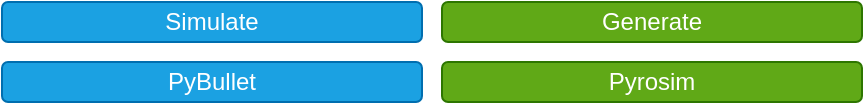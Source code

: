 <mxfile version="20.7.4" type="device"><diagram id="jjURS9pZPxtHG95I7Q-H" name="Page-1"><mxGraphModel dx="454" dy="346" grid="1" gridSize="10" guides="1" tooltips="1" connect="1" arrows="1" fold="1" page="1" pageScale="1" pageWidth="827" pageHeight="1169" math="0" shadow="0"><root><mxCell id="0"/><mxCell id="1" parent="0"/><mxCell id="woBdKX_i1zVu8GXdfb_8-1" value="Simulate" style="rounded=1;whiteSpace=wrap;html=1;fillColor=#1ba1e2;strokeColor=#006EAF;fontColor=#ffffff;" vertex="1" parent="1"><mxGeometry x="100" y="110" width="210" height="20" as="geometry"/></mxCell><mxCell id="woBdKX_i1zVu8GXdfb_8-2" value="Generate" style="rounded=1;whiteSpace=wrap;html=1;fillColor=#60a917;strokeColor=#2D7600;fontColor=#ffffff;" vertex="1" parent="1"><mxGeometry x="320" y="110" width="210" height="20" as="geometry"/></mxCell><mxCell id="woBdKX_i1zVu8GXdfb_8-5" value="PyBullet" style="rounded=1;whiteSpace=wrap;html=1;fillColor=#1ba1e2;strokeColor=#006EAF;fontColor=#ffffff;" vertex="1" parent="1"><mxGeometry x="100" y="140" width="210" height="20" as="geometry"/></mxCell><mxCell id="woBdKX_i1zVu8GXdfb_8-6" value="Pyrosim" style="rounded=1;whiteSpace=wrap;html=1;fillColor=#60a917;strokeColor=#2D7600;fontColor=#ffffff;" vertex="1" parent="1"><mxGeometry x="320" y="140" width="210" height="20" as="geometry"/></mxCell></root></mxGraphModel></diagram></mxfile>